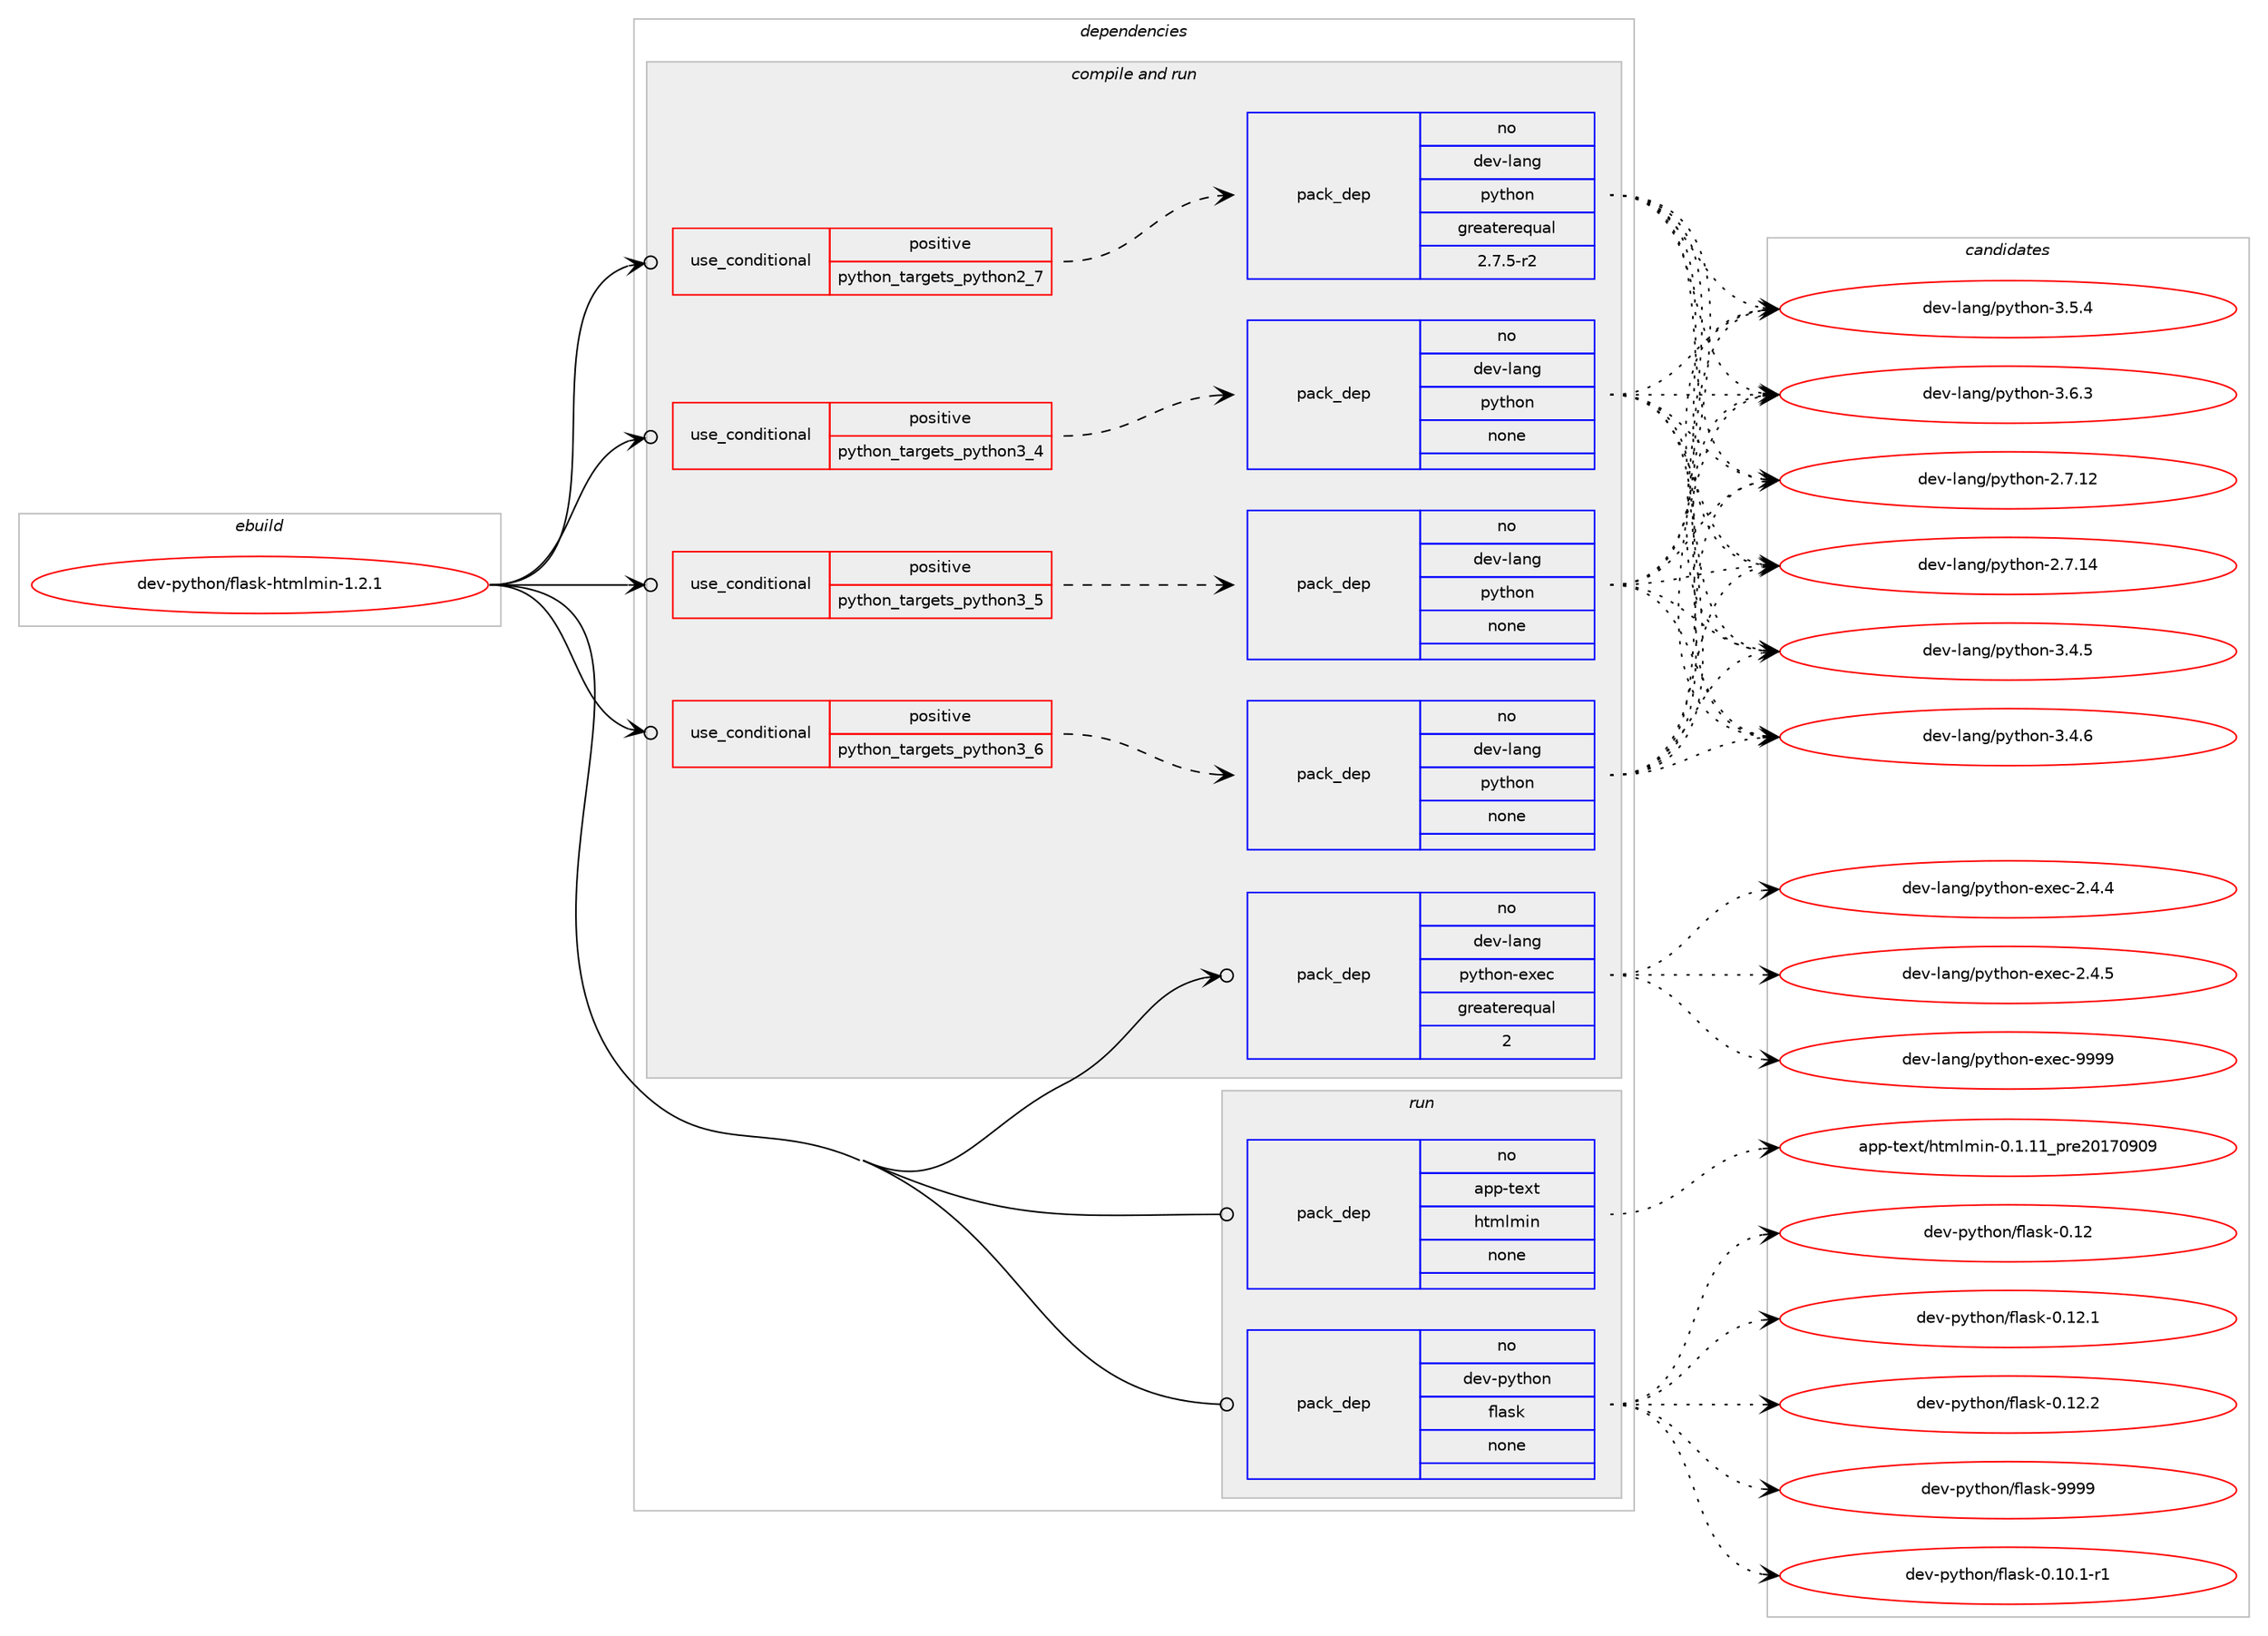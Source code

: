 digraph prolog {

# *************
# Graph options
# *************

newrank=true;
concentrate=true;
compound=true;
graph [rankdir=LR,fontname=Helvetica,fontsize=10,ranksep=1.5];#, ranksep=2.5, nodesep=0.2];
edge  [arrowhead=vee];
node  [fontname=Helvetica,fontsize=10];

# **********
# The ebuild
# **********

subgraph cluster_leftcol {
color=gray;
rank=same;
label=<<i>ebuild</i>>;
id [label="dev-python/flask-htmlmin-1.2.1", color=red, width=4, href="../dev-python/flask-htmlmin-1.2.1.svg"];
}

# ****************
# The dependencies
# ****************

subgraph cluster_midcol {
color=gray;
label=<<i>dependencies</i>>;
subgraph cluster_compile {
fillcolor="#eeeeee";
style=filled;
label=<<i>compile</i>>;
}
subgraph cluster_compileandrun {
fillcolor="#eeeeee";
style=filled;
label=<<i>compile and run</i>>;
subgraph cond32817 {
dependency157511 [label=<<TABLE BORDER="0" CELLBORDER="1" CELLSPACING="0" CELLPADDING="4"><TR><TD ROWSPAN="3" CELLPADDING="10">use_conditional</TD></TR><TR><TD>positive</TD></TR><TR><TD>python_targets_python2_7</TD></TR></TABLE>>, shape=none, color=red];
subgraph pack120856 {
dependency157512 [label=<<TABLE BORDER="0" CELLBORDER="1" CELLSPACING="0" CELLPADDING="4" WIDTH="220"><TR><TD ROWSPAN="6" CELLPADDING="30">pack_dep</TD></TR><TR><TD WIDTH="110">no</TD></TR><TR><TD>dev-lang</TD></TR><TR><TD>python</TD></TR><TR><TD>greaterequal</TD></TR><TR><TD>2.7.5-r2</TD></TR></TABLE>>, shape=none, color=blue];
}
dependency157511:e -> dependency157512:w [weight=20,style="dashed",arrowhead="vee"];
}
id:e -> dependency157511:w [weight=20,style="solid",arrowhead="odotvee"];
subgraph cond32818 {
dependency157513 [label=<<TABLE BORDER="0" CELLBORDER="1" CELLSPACING="0" CELLPADDING="4"><TR><TD ROWSPAN="3" CELLPADDING="10">use_conditional</TD></TR><TR><TD>positive</TD></TR><TR><TD>python_targets_python3_4</TD></TR></TABLE>>, shape=none, color=red];
subgraph pack120857 {
dependency157514 [label=<<TABLE BORDER="0" CELLBORDER="1" CELLSPACING="0" CELLPADDING="4" WIDTH="220"><TR><TD ROWSPAN="6" CELLPADDING="30">pack_dep</TD></TR><TR><TD WIDTH="110">no</TD></TR><TR><TD>dev-lang</TD></TR><TR><TD>python</TD></TR><TR><TD>none</TD></TR><TR><TD></TD></TR></TABLE>>, shape=none, color=blue];
}
dependency157513:e -> dependency157514:w [weight=20,style="dashed",arrowhead="vee"];
}
id:e -> dependency157513:w [weight=20,style="solid",arrowhead="odotvee"];
subgraph cond32819 {
dependency157515 [label=<<TABLE BORDER="0" CELLBORDER="1" CELLSPACING="0" CELLPADDING="4"><TR><TD ROWSPAN="3" CELLPADDING="10">use_conditional</TD></TR><TR><TD>positive</TD></TR><TR><TD>python_targets_python3_5</TD></TR></TABLE>>, shape=none, color=red];
subgraph pack120858 {
dependency157516 [label=<<TABLE BORDER="0" CELLBORDER="1" CELLSPACING="0" CELLPADDING="4" WIDTH="220"><TR><TD ROWSPAN="6" CELLPADDING="30">pack_dep</TD></TR><TR><TD WIDTH="110">no</TD></TR><TR><TD>dev-lang</TD></TR><TR><TD>python</TD></TR><TR><TD>none</TD></TR><TR><TD></TD></TR></TABLE>>, shape=none, color=blue];
}
dependency157515:e -> dependency157516:w [weight=20,style="dashed",arrowhead="vee"];
}
id:e -> dependency157515:w [weight=20,style="solid",arrowhead="odotvee"];
subgraph cond32820 {
dependency157517 [label=<<TABLE BORDER="0" CELLBORDER="1" CELLSPACING="0" CELLPADDING="4"><TR><TD ROWSPAN="3" CELLPADDING="10">use_conditional</TD></TR><TR><TD>positive</TD></TR><TR><TD>python_targets_python3_6</TD></TR></TABLE>>, shape=none, color=red];
subgraph pack120859 {
dependency157518 [label=<<TABLE BORDER="0" CELLBORDER="1" CELLSPACING="0" CELLPADDING="4" WIDTH="220"><TR><TD ROWSPAN="6" CELLPADDING="30">pack_dep</TD></TR><TR><TD WIDTH="110">no</TD></TR><TR><TD>dev-lang</TD></TR><TR><TD>python</TD></TR><TR><TD>none</TD></TR><TR><TD></TD></TR></TABLE>>, shape=none, color=blue];
}
dependency157517:e -> dependency157518:w [weight=20,style="dashed",arrowhead="vee"];
}
id:e -> dependency157517:w [weight=20,style="solid",arrowhead="odotvee"];
subgraph pack120860 {
dependency157519 [label=<<TABLE BORDER="0" CELLBORDER="1" CELLSPACING="0" CELLPADDING="4" WIDTH="220"><TR><TD ROWSPAN="6" CELLPADDING="30">pack_dep</TD></TR><TR><TD WIDTH="110">no</TD></TR><TR><TD>dev-lang</TD></TR><TR><TD>python-exec</TD></TR><TR><TD>greaterequal</TD></TR><TR><TD>2</TD></TR></TABLE>>, shape=none, color=blue];
}
id:e -> dependency157519:w [weight=20,style="solid",arrowhead="odotvee"];
}
subgraph cluster_run {
fillcolor="#eeeeee";
style=filled;
label=<<i>run</i>>;
subgraph pack120861 {
dependency157520 [label=<<TABLE BORDER="0" CELLBORDER="1" CELLSPACING="0" CELLPADDING="4" WIDTH="220"><TR><TD ROWSPAN="6" CELLPADDING="30">pack_dep</TD></TR><TR><TD WIDTH="110">no</TD></TR><TR><TD>app-text</TD></TR><TR><TD>htmlmin</TD></TR><TR><TD>none</TD></TR><TR><TD></TD></TR></TABLE>>, shape=none, color=blue];
}
id:e -> dependency157520:w [weight=20,style="solid",arrowhead="odot"];
subgraph pack120862 {
dependency157521 [label=<<TABLE BORDER="0" CELLBORDER="1" CELLSPACING="0" CELLPADDING="4" WIDTH="220"><TR><TD ROWSPAN="6" CELLPADDING="30">pack_dep</TD></TR><TR><TD WIDTH="110">no</TD></TR><TR><TD>dev-python</TD></TR><TR><TD>flask</TD></TR><TR><TD>none</TD></TR><TR><TD></TD></TR></TABLE>>, shape=none, color=blue];
}
id:e -> dependency157521:w [weight=20,style="solid",arrowhead="odot"];
}
}

# **************
# The candidates
# **************

subgraph cluster_choices {
rank=same;
color=gray;
label=<<i>candidates</i>>;

subgraph choice120856 {
color=black;
nodesep=1;
choice10010111845108971101034711212111610411111045504655464950 [label="dev-lang/python-2.7.12", color=red, width=4,href="../dev-lang/python-2.7.12.svg"];
choice10010111845108971101034711212111610411111045504655464952 [label="dev-lang/python-2.7.14", color=red, width=4,href="../dev-lang/python-2.7.14.svg"];
choice100101118451089711010347112121116104111110455146524653 [label="dev-lang/python-3.4.5", color=red, width=4,href="../dev-lang/python-3.4.5.svg"];
choice100101118451089711010347112121116104111110455146524654 [label="dev-lang/python-3.4.6", color=red, width=4,href="../dev-lang/python-3.4.6.svg"];
choice100101118451089711010347112121116104111110455146534652 [label="dev-lang/python-3.5.4", color=red, width=4,href="../dev-lang/python-3.5.4.svg"];
choice100101118451089711010347112121116104111110455146544651 [label="dev-lang/python-3.6.3", color=red, width=4,href="../dev-lang/python-3.6.3.svg"];
dependency157512:e -> choice10010111845108971101034711212111610411111045504655464950:w [style=dotted,weight="100"];
dependency157512:e -> choice10010111845108971101034711212111610411111045504655464952:w [style=dotted,weight="100"];
dependency157512:e -> choice100101118451089711010347112121116104111110455146524653:w [style=dotted,weight="100"];
dependency157512:e -> choice100101118451089711010347112121116104111110455146524654:w [style=dotted,weight="100"];
dependency157512:e -> choice100101118451089711010347112121116104111110455146534652:w [style=dotted,weight="100"];
dependency157512:e -> choice100101118451089711010347112121116104111110455146544651:w [style=dotted,weight="100"];
}
subgraph choice120857 {
color=black;
nodesep=1;
choice10010111845108971101034711212111610411111045504655464950 [label="dev-lang/python-2.7.12", color=red, width=4,href="../dev-lang/python-2.7.12.svg"];
choice10010111845108971101034711212111610411111045504655464952 [label="dev-lang/python-2.7.14", color=red, width=4,href="../dev-lang/python-2.7.14.svg"];
choice100101118451089711010347112121116104111110455146524653 [label="dev-lang/python-3.4.5", color=red, width=4,href="../dev-lang/python-3.4.5.svg"];
choice100101118451089711010347112121116104111110455146524654 [label="dev-lang/python-3.4.6", color=red, width=4,href="../dev-lang/python-3.4.6.svg"];
choice100101118451089711010347112121116104111110455146534652 [label="dev-lang/python-3.5.4", color=red, width=4,href="../dev-lang/python-3.5.4.svg"];
choice100101118451089711010347112121116104111110455146544651 [label="dev-lang/python-3.6.3", color=red, width=4,href="../dev-lang/python-3.6.3.svg"];
dependency157514:e -> choice10010111845108971101034711212111610411111045504655464950:w [style=dotted,weight="100"];
dependency157514:e -> choice10010111845108971101034711212111610411111045504655464952:w [style=dotted,weight="100"];
dependency157514:e -> choice100101118451089711010347112121116104111110455146524653:w [style=dotted,weight="100"];
dependency157514:e -> choice100101118451089711010347112121116104111110455146524654:w [style=dotted,weight="100"];
dependency157514:e -> choice100101118451089711010347112121116104111110455146534652:w [style=dotted,weight="100"];
dependency157514:e -> choice100101118451089711010347112121116104111110455146544651:w [style=dotted,weight="100"];
}
subgraph choice120858 {
color=black;
nodesep=1;
choice10010111845108971101034711212111610411111045504655464950 [label="dev-lang/python-2.7.12", color=red, width=4,href="../dev-lang/python-2.7.12.svg"];
choice10010111845108971101034711212111610411111045504655464952 [label="dev-lang/python-2.7.14", color=red, width=4,href="../dev-lang/python-2.7.14.svg"];
choice100101118451089711010347112121116104111110455146524653 [label="dev-lang/python-3.4.5", color=red, width=4,href="../dev-lang/python-3.4.5.svg"];
choice100101118451089711010347112121116104111110455146524654 [label="dev-lang/python-3.4.6", color=red, width=4,href="../dev-lang/python-3.4.6.svg"];
choice100101118451089711010347112121116104111110455146534652 [label="dev-lang/python-3.5.4", color=red, width=4,href="../dev-lang/python-3.5.4.svg"];
choice100101118451089711010347112121116104111110455146544651 [label="dev-lang/python-3.6.3", color=red, width=4,href="../dev-lang/python-3.6.3.svg"];
dependency157516:e -> choice10010111845108971101034711212111610411111045504655464950:w [style=dotted,weight="100"];
dependency157516:e -> choice10010111845108971101034711212111610411111045504655464952:w [style=dotted,weight="100"];
dependency157516:e -> choice100101118451089711010347112121116104111110455146524653:w [style=dotted,weight="100"];
dependency157516:e -> choice100101118451089711010347112121116104111110455146524654:w [style=dotted,weight="100"];
dependency157516:e -> choice100101118451089711010347112121116104111110455146534652:w [style=dotted,weight="100"];
dependency157516:e -> choice100101118451089711010347112121116104111110455146544651:w [style=dotted,weight="100"];
}
subgraph choice120859 {
color=black;
nodesep=1;
choice10010111845108971101034711212111610411111045504655464950 [label="dev-lang/python-2.7.12", color=red, width=4,href="../dev-lang/python-2.7.12.svg"];
choice10010111845108971101034711212111610411111045504655464952 [label="dev-lang/python-2.7.14", color=red, width=4,href="../dev-lang/python-2.7.14.svg"];
choice100101118451089711010347112121116104111110455146524653 [label="dev-lang/python-3.4.5", color=red, width=4,href="../dev-lang/python-3.4.5.svg"];
choice100101118451089711010347112121116104111110455146524654 [label="dev-lang/python-3.4.6", color=red, width=4,href="../dev-lang/python-3.4.6.svg"];
choice100101118451089711010347112121116104111110455146534652 [label="dev-lang/python-3.5.4", color=red, width=4,href="../dev-lang/python-3.5.4.svg"];
choice100101118451089711010347112121116104111110455146544651 [label="dev-lang/python-3.6.3", color=red, width=4,href="../dev-lang/python-3.6.3.svg"];
dependency157518:e -> choice10010111845108971101034711212111610411111045504655464950:w [style=dotted,weight="100"];
dependency157518:e -> choice10010111845108971101034711212111610411111045504655464952:w [style=dotted,weight="100"];
dependency157518:e -> choice100101118451089711010347112121116104111110455146524653:w [style=dotted,weight="100"];
dependency157518:e -> choice100101118451089711010347112121116104111110455146524654:w [style=dotted,weight="100"];
dependency157518:e -> choice100101118451089711010347112121116104111110455146534652:w [style=dotted,weight="100"];
dependency157518:e -> choice100101118451089711010347112121116104111110455146544651:w [style=dotted,weight="100"];
}
subgraph choice120860 {
color=black;
nodesep=1;
choice1001011184510897110103471121211161041111104510112010199455046524652 [label="dev-lang/python-exec-2.4.4", color=red, width=4,href="../dev-lang/python-exec-2.4.4.svg"];
choice1001011184510897110103471121211161041111104510112010199455046524653 [label="dev-lang/python-exec-2.4.5", color=red, width=4,href="../dev-lang/python-exec-2.4.5.svg"];
choice10010111845108971101034711212111610411111045101120101994557575757 [label="dev-lang/python-exec-9999", color=red, width=4,href="../dev-lang/python-exec-9999.svg"];
dependency157519:e -> choice1001011184510897110103471121211161041111104510112010199455046524652:w [style=dotted,weight="100"];
dependency157519:e -> choice1001011184510897110103471121211161041111104510112010199455046524653:w [style=dotted,weight="100"];
dependency157519:e -> choice10010111845108971101034711212111610411111045101120101994557575757:w [style=dotted,weight="100"];
}
subgraph choice120861 {
color=black;
nodesep=1;
choice97112112451161011201164710411610910810910511045484649464949951121141015048495548574857 [label="app-text/htmlmin-0.1.11_pre20170909", color=red, width=4,href="../app-text/htmlmin-0.1.11_pre20170909.svg"];
dependency157520:e -> choice97112112451161011201164710411610910810910511045484649464949951121141015048495548574857:w [style=dotted,weight="100"];
}
subgraph choice120862 {
color=black;
nodesep=1;
choice100101118451121211161041111104710210897115107454846494846494511449 [label="dev-python/flask-0.10.1-r1", color=red, width=4,href="../dev-python/flask-0.10.1-r1.svg"];
choice1001011184511212111610411111047102108971151074548464950 [label="dev-python/flask-0.12", color=red, width=4,href="../dev-python/flask-0.12.svg"];
choice10010111845112121116104111110471021089711510745484649504649 [label="dev-python/flask-0.12.1", color=red, width=4,href="../dev-python/flask-0.12.1.svg"];
choice10010111845112121116104111110471021089711510745484649504650 [label="dev-python/flask-0.12.2", color=red, width=4,href="../dev-python/flask-0.12.2.svg"];
choice1001011184511212111610411111047102108971151074557575757 [label="dev-python/flask-9999", color=red, width=4,href="../dev-python/flask-9999.svg"];
dependency157521:e -> choice100101118451121211161041111104710210897115107454846494846494511449:w [style=dotted,weight="100"];
dependency157521:e -> choice1001011184511212111610411111047102108971151074548464950:w [style=dotted,weight="100"];
dependency157521:e -> choice10010111845112121116104111110471021089711510745484649504649:w [style=dotted,weight="100"];
dependency157521:e -> choice10010111845112121116104111110471021089711510745484649504650:w [style=dotted,weight="100"];
dependency157521:e -> choice1001011184511212111610411111047102108971151074557575757:w [style=dotted,weight="100"];
}
}

}
